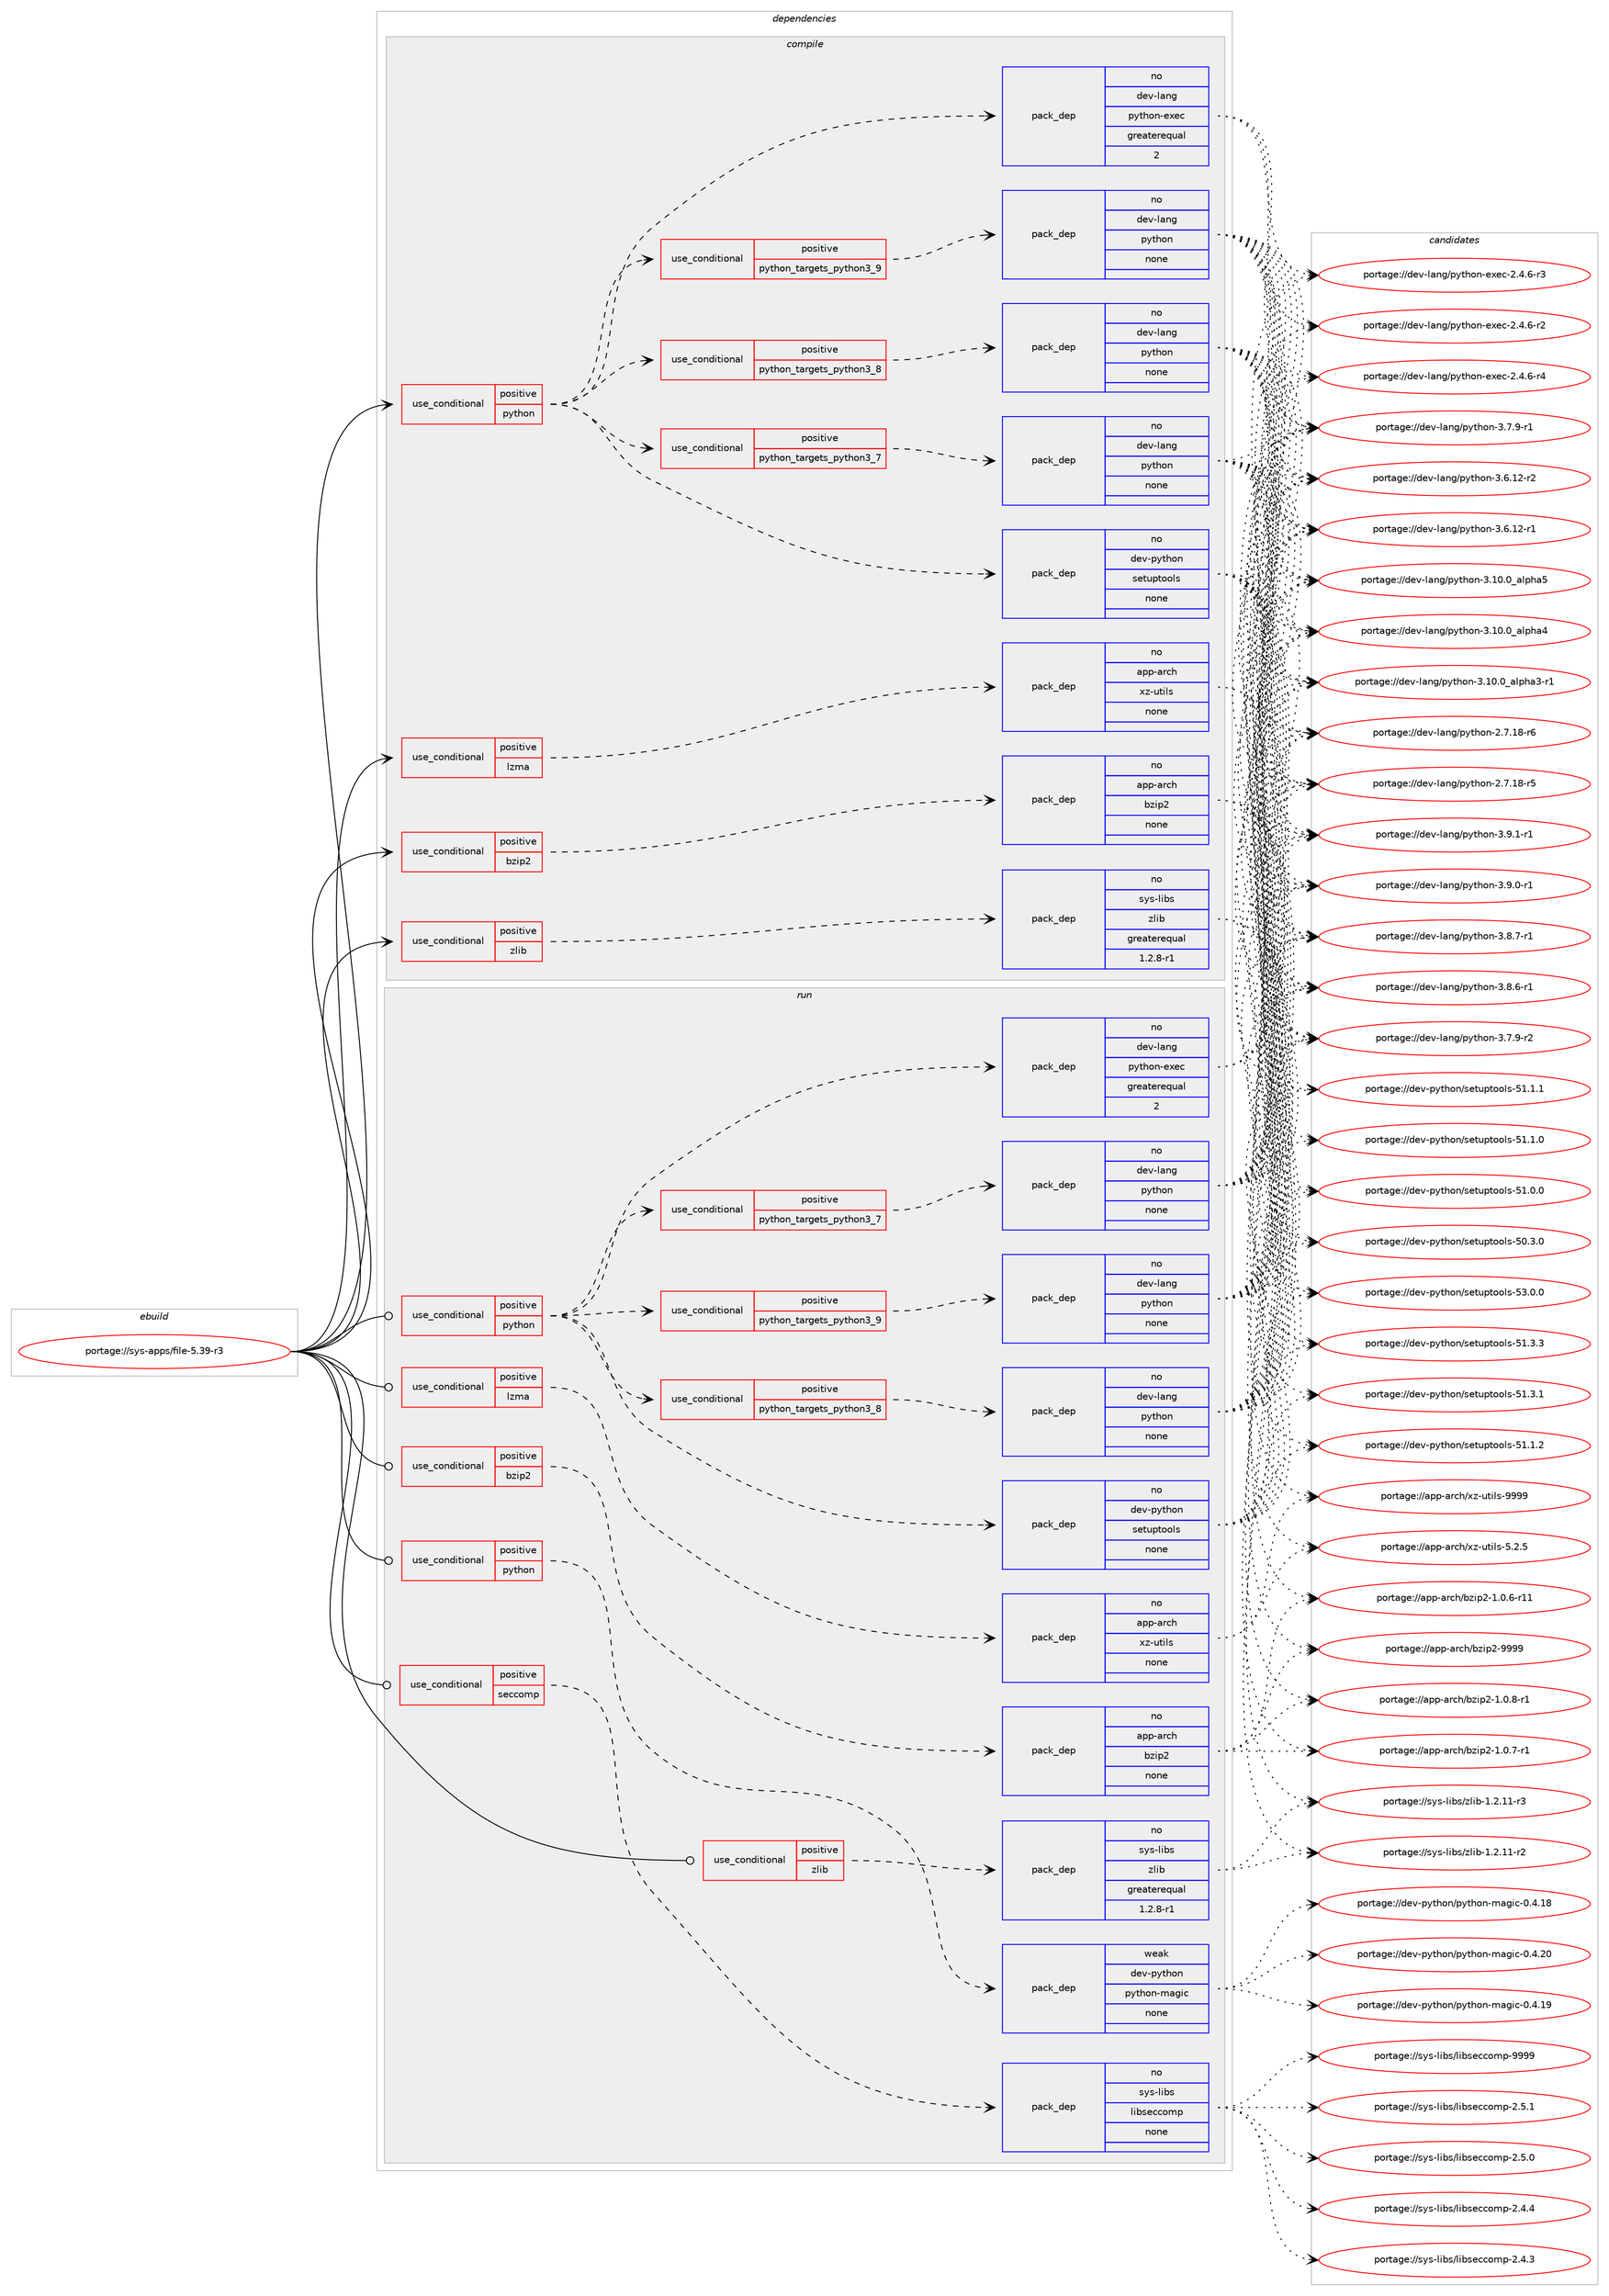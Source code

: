 digraph prolog {

# *************
# Graph options
# *************

newrank=true;
concentrate=true;
compound=true;
graph [rankdir=LR,fontname=Helvetica,fontsize=10,ranksep=1.5];#, ranksep=2.5, nodesep=0.2];
edge  [arrowhead=vee];
node  [fontname=Helvetica,fontsize=10];

# **********
# The ebuild
# **********

subgraph cluster_leftcol {
color=gray;
label=<<i>ebuild</i>>;
id [label="portage://sys-apps/file-5.39-r3", color=red, width=4, href="../sys-apps/file-5.39-r3.svg"];
}

# ****************
# The dependencies
# ****************

subgraph cluster_midcol {
color=gray;
label=<<i>dependencies</i>>;
subgraph cluster_compile {
fillcolor="#eeeeee";
style=filled;
label=<<i>compile</i>>;
subgraph cond4288 {
dependency14138 [label=<<TABLE BORDER="0" CELLBORDER="1" CELLSPACING="0" CELLPADDING="4"><TR><TD ROWSPAN="3" CELLPADDING="10">use_conditional</TD></TR><TR><TD>positive</TD></TR><TR><TD>bzip2</TD></TR></TABLE>>, shape=none, color=red];
subgraph pack9739 {
dependency14139 [label=<<TABLE BORDER="0" CELLBORDER="1" CELLSPACING="0" CELLPADDING="4" WIDTH="220"><TR><TD ROWSPAN="6" CELLPADDING="30">pack_dep</TD></TR><TR><TD WIDTH="110">no</TD></TR><TR><TD>app-arch</TD></TR><TR><TD>bzip2</TD></TR><TR><TD>none</TD></TR><TR><TD></TD></TR></TABLE>>, shape=none, color=blue];
}
dependency14138:e -> dependency14139:w [weight=20,style="dashed",arrowhead="vee"];
}
id:e -> dependency14138:w [weight=20,style="solid",arrowhead="vee"];
subgraph cond4289 {
dependency14140 [label=<<TABLE BORDER="0" CELLBORDER="1" CELLSPACING="0" CELLPADDING="4"><TR><TD ROWSPAN="3" CELLPADDING="10">use_conditional</TD></TR><TR><TD>positive</TD></TR><TR><TD>lzma</TD></TR></TABLE>>, shape=none, color=red];
subgraph pack9740 {
dependency14141 [label=<<TABLE BORDER="0" CELLBORDER="1" CELLSPACING="0" CELLPADDING="4" WIDTH="220"><TR><TD ROWSPAN="6" CELLPADDING="30">pack_dep</TD></TR><TR><TD WIDTH="110">no</TD></TR><TR><TD>app-arch</TD></TR><TR><TD>xz-utils</TD></TR><TR><TD>none</TD></TR><TR><TD></TD></TR></TABLE>>, shape=none, color=blue];
}
dependency14140:e -> dependency14141:w [weight=20,style="dashed",arrowhead="vee"];
}
id:e -> dependency14140:w [weight=20,style="solid",arrowhead="vee"];
subgraph cond4290 {
dependency14142 [label=<<TABLE BORDER="0" CELLBORDER="1" CELLSPACING="0" CELLPADDING="4"><TR><TD ROWSPAN="3" CELLPADDING="10">use_conditional</TD></TR><TR><TD>positive</TD></TR><TR><TD>python</TD></TR></TABLE>>, shape=none, color=red];
subgraph cond4291 {
dependency14143 [label=<<TABLE BORDER="0" CELLBORDER="1" CELLSPACING="0" CELLPADDING="4"><TR><TD ROWSPAN="3" CELLPADDING="10">use_conditional</TD></TR><TR><TD>positive</TD></TR><TR><TD>python_targets_python3_7</TD></TR></TABLE>>, shape=none, color=red];
subgraph pack9741 {
dependency14144 [label=<<TABLE BORDER="0" CELLBORDER="1" CELLSPACING="0" CELLPADDING="4" WIDTH="220"><TR><TD ROWSPAN="6" CELLPADDING="30">pack_dep</TD></TR><TR><TD WIDTH="110">no</TD></TR><TR><TD>dev-lang</TD></TR><TR><TD>python</TD></TR><TR><TD>none</TD></TR><TR><TD></TD></TR></TABLE>>, shape=none, color=blue];
}
dependency14143:e -> dependency14144:w [weight=20,style="dashed",arrowhead="vee"];
}
dependency14142:e -> dependency14143:w [weight=20,style="dashed",arrowhead="vee"];
subgraph cond4292 {
dependency14145 [label=<<TABLE BORDER="0" CELLBORDER="1" CELLSPACING="0" CELLPADDING="4"><TR><TD ROWSPAN="3" CELLPADDING="10">use_conditional</TD></TR><TR><TD>positive</TD></TR><TR><TD>python_targets_python3_8</TD></TR></TABLE>>, shape=none, color=red];
subgraph pack9742 {
dependency14146 [label=<<TABLE BORDER="0" CELLBORDER="1" CELLSPACING="0" CELLPADDING="4" WIDTH="220"><TR><TD ROWSPAN="6" CELLPADDING="30">pack_dep</TD></TR><TR><TD WIDTH="110">no</TD></TR><TR><TD>dev-lang</TD></TR><TR><TD>python</TD></TR><TR><TD>none</TD></TR><TR><TD></TD></TR></TABLE>>, shape=none, color=blue];
}
dependency14145:e -> dependency14146:w [weight=20,style="dashed",arrowhead="vee"];
}
dependency14142:e -> dependency14145:w [weight=20,style="dashed",arrowhead="vee"];
subgraph cond4293 {
dependency14147 [label=<<TABLE BORDER="0" CELLBORDER="1" CELLSPACING="0" CELLPADDING="4"><TR><TD ROWSPAN="3" CELLPADDING="10">use_conditional</TD></TR><TR><TD>positive</TD></TR><TR><TD>python_targets_python3_9</TD></TR></TABLE>>, shape=none, color=red];
subgraph pack9743 {
dependency14148 [label=<<TABLE BORDER="0" CELLBORDER="1" CELLSPACING="0" CELLPADDING="4" WIDTH="220"><TR><TD ROWSPAN="6" CELLPADDING="30">pack_dep</TD></TR><TR><TD WIDTH="110">no</TD></TR><TR><TD>dev-lang</TD></TR><TR><TD>python</TD></TR><TR><TD>none</TD></TR><TR><TD></TD></TR></TABLE>>, shape=none, color=blue];
}
dependency14147:e -> dependency14148:w [weight=20,style="dashed",arrowhead="vee"];
}
dependency14142:e -> dependency14147:w [weight=20,style="dashed",arrowhead="vee"];
subgraph pack9744 {
dependency14149 [label=<<TABLE BORDER="0" CELLBORDER="1" CELLSPACING="0" CELLPADDING="4" WIDTH="220"><TR><TD ROWSPAN="6" CELLPADDING="30">pack_dep</TD></TR><TR><TD WIDTH="110">no</TD></TR><TR><TD>dev-lang</TD></TR><TR><TD>python-exec</TD></TR><TR><TD>greaterequal</TD></TR><TR><TD>2</TD></TR></TABLE>>, shape=none, color=blue];
}
dependency14142:e -> dependency14149:w [weight=20,style="dashed",arrowhead="vee"];
subgraph pack9745 {
dependency14150 [label=<<TABLE BORDER="0" CELLBORDER="1" CELLSPACING="0" CELLPADDING="4" WIDTH="220"><TR><TD ROWSPAN="6" CELLPADDING="30">pack_dep</TD></TR><TR><TD WIDTH="110">no</TD></TR><TR><TD>dev-python</TD></TR><TR><TD>setuptools</TD></TR><TR><TD>none</TD></TR><TR><TD></TD></TR></TABLE>>, shape=none, color=blue];
}
dependency14142:e -> dependency14150:w [weight=20,style="dashed",arrowhead="vee"];
}
id:e -> dependency14142:w [weight=20,style="solid",arrowhead="vee"];
subgraph cond4294 {
dependency14151 [label=<<TABLE BORDER="0" CELLBORDER="1" CELLSPACING="0" CELLPADDING="4"><TR><TD ROWSPAN="3" CELLPADDING="10">use_conditional</TD></TR><TR><TD>positive</TD></TR><TR><TD>zlib</TD></TR></TABLE>>, shape=none, color=red];
subgraph pack9746 {
dependency14152 [label=<<TABLE BORDER="0" CELLBORDER="1" CELLSPACING="0" CELLPADDING="4" WIDTH="220"><TR><TD ROWSPAN="6" CELLPADDING="30">pack_dep</TD></TR><TR><TD WIDTH="110">no</TD></TR><TR><TD>sys-libs</TD></TR><TR><TD>zlib</TD></TR><TR><TD>greaterequal</TD></TR><TR><TD>1.2.8-r1</TD></TR></TABLE>>, shape=none, color=blue];
}
dependency14151:e -> dependency14152:w [weight=20,style="dashed",arrowhead="vee"];
}
id:e -> dependency14151:w [weight=20,style="solid",arrowhead="vee"];
}
subgraph cluster_compileandrun {
fillcolor="#eeeeee";
style=filled;
label=<<i>compile and run</i>>;
}
subgraph cluster_run {
fillcolor="#eeeeee";
style=filled;
label=<<i>run</i>>;
subgraph cond4295 {
dependency14153 [label=<<TABLE BORDER="0" CELLBORDER="1" CELLSPACING="0" CELLPADDING="4"><TR><TD ROWSPAN="3" CELLPADDING="10">use_conditional</TD></TR><TR><TD>positive</TD></TR><TR><TD>bzip2</TD></TR></TABLE>>, shape=none, color=red];
subgraph pack9747 {
dependency14154 [label=<<TABLE BORDER="0" CELLBORDER="1" CELLSPACING="0" CELLPADDING="4" WIDTH="220"><TR><TD ROWSPAN="6" CELLPADDING="30">pack_dep</TD></TR><TR><TD WIDTH="110">no</TD></TR><TR><TD>app-arch</TD></TR><TR><TD>bzip2</TD></TR><TR><TD>none</TD></TR><TR><TD></TD></TR></TABLE>>, shape=none, color=blue];
}
dependency14153:e -> dependency14154:w [weight=20,style="dashed",arrowhead="vee"];
}
id:e -> dependency14153:w [weight=20,style="solid",arrowhead="odot"];
subgraph cond4296 {
dependency14155 [label=<<TABLE BORDER="0" CELLBORDER="1" CELLSPACING="0" CELLPADDING="4"><TR><TD ROWSPAN="3" CELLPADDING="10">use_conditional</TD></TR><TR><TD>positive</TD></TR><TR><TD>lzma</TD></TR></TABLE>>, shape=none, color=red];
subgraph pack9748 {
dependency14156 [label=<<TABLE BORDER="0" CELLBORDER="1" CELLSPACING="0" CELLPADDING="4" WIDTH="220"><TR><TD ROWSPAN="6" CELLPADDING="30">pack_dep</TD></TR><TR><TD WIDTH="110">no</TD></TR><TR><TD>app-arch</TD></TR><TR><TD>xz-utils</TD></TR><TR><TD>none</TD></TR><TR><TD></TD></TR></TABLE>>, shape=none, color=blue];
}
dependency14155:e -> dependency14156:w [weight=20,style="dashed",arrowhead="vee"];
}
id:e -> dependency14155:w [weight=20,style="solid",arrowhead="odot"];
subgraph cond4297 {
dependency14157 [label=<<TABLE BORDER="0" CELLBORDER="1" CELLSPACING="0" CELLPADDING="4"><TR><TD ROWSPAN="3" CELLPADDING="10">use_conditional</TD></TR><TR><TD>positive</TD></TR><TR><TD>python</TD></TR></TABLE>>, shape=none, color=red];
subgraph cond4298 {
dependency14158 [label=<<TABLE BORDER="0" CELLBORDER="1" CELLSPACING="0" CELLPADDING="4"><TR><TD ROWSPAN="3" CELLPADDING="10">use_conditional</TD></TR><TR><TD>positive</TD></TR><TR><TD>python_targets_python3_7</TD></TR></TABLE>>, shape=none, color=red];
subgraph pack9749 {
dependency14159 [label=<<TABLE BORDER="0" CELLBORDER="1" CELLSPACING="0" CELLPADDING="4" WIDTH="220"><TR><TD ROWSPAN="6" CELLPADDING="30">pack_dep</TD></TR><TR><TD WIDTH="110">no</TD></TR><TR><TD>dev-lang</TD></TR><TR><TD>python</TD></TR><TR><TD>none</TD></TR><TR><TD></TD></TR></TABLE>>, shape=none, color=blue];
}
dependency14158:e -> dependency14159:w [weight=20,style="dashed",arrowhead="vee"];
}
dependency14157:e -> dependency14158:w [weight=20,style="dashed",arrowhead="vee"];
subgraph cond4299 {
dependency14160 [label=<<TABLE BORDER="0" CELLBORDER="1" CELLSPACING="0" CELLPADDING="4"><TR><TD ROWSPAN="3" CELLPADDING="10">use_conditional</TD></TR><TR><TD>positive</TD></TR><TR><TD>python_targets_python3_8</TD></TR></TABLE>>, shape=none, color=red];
subgraph pack9750 {
dependency14161 [label=<<TABLE BORDER="0" CELLBORDER="1" CELLSPACING="0" CELLPADDING="4" WIDTH="220"><TR><TD ROWSPAN="6" CELLPADDING="30">pack_dep</TD></TR><TR><TD WIDTH="110">no</TD></TR><TR><TD>dev-lang</TD></TR><TR><TD>python</TD></TR><TR><TD>none</TD></TR><TR><TD></TD></TR></TABLE>>, shape=none, color=blue];
}
dependency14160:e -> dependency14161:w [weight=20,style="dashed",arrowhead="vee"];
}
dependency14157:e -> dependency14160:w [weight=20,style="dashed",arrowhead="vee"];
subgraph cond4300 {
dependency14162 [label=<<TABLE BORDER="0" CELLBORDER="1" CELLSPACING="0" CELLPADDING="4"><TR><TD ROWSPAN="3" CELLPADDING="10">use_conditional</TD></TR><TR><TD>positive</TD></TR><TR><TD>python_targets_python3_9</TD></TR></TABLE>>, shape=none, color=red];
subgraph pack9751 {
dependency14163 [label=<<TABLE BORDER="0" CELLBORDER="1" CELLSPACING="0" CELLPADDING="4" WIDTH="220"><TR><TD ROWSPAN="6" CELLPADDING="30">pack_dep</TD></TR><TR><TD WIDTH="110">no</TD></TR><TR><TD>dev-lang</TD></TR><TR><TD>python</TD></TR><TR><TD>none</TD></TR><TR><TD></TD></TR></TABLE>>, shape=none, color=blue];
}
dependency14162:e -> dependency14163:w [weight=20,style="dashed",arrowhead="vee"];
}
dependency14157:e -> dependency14162:w [weight=20,style="dashed",arrowhead="vee"];
subgraph pack9752 {
dependency14164 [label=<<TABLE BORDER="0" CELLBORDER="1" CELLSPACING="0" CELLPADDING="4" WIDTH="220"><TR><TD ROWSPAN="6" CELLPADDING="30">pack_dep</TD></TR><TR><TD WIDTH="110">no</TD></TR><TR><TD>dev-lang</TD></TR><TR><TD>python-exec</TD></TR><TR><TD>greaterequal</TD></TR><TR><TD>2</TD></TR></TABLE>>, shape=none, color=blue];
}
dependency14157:e -> dependency14164:w [weight=20,style="dashed",arrowhead="vee"];
subgraph pack9753 {
dependency14165 [label=<<TABLE BORDER="0" CELLBORDER="1" CELLSPACING="0" CELLPADDING="4" WIDTH="220"><TR><TD ROWSPAN="6" CELLPADDING="30">pack_dep</TD></TR><TR><TD WIDTH="110">no</TD></TR><TR><TD>dev-python</TD></TR><TR><TD>setuptools</TD></TR><TR><TD>none</TD></TR><TR><TD></TD></TR></TABLE>>, shape=none, color=blue];
}
dependency14157:e -> dependency14165:w [weight=20,style="dashed",arrowhead="vee"];
}
id:e -> dependency14157:w [weight=20,style="solid",arrowhead="odot"];
subgraph cond4301 {
dependency14166 [label=<<TABLE BORDER="0" CELLBORDER="1" CELLSPACING="0" CELLPADDING="4"><TR><TD ROWSPAN="3" CELLPADDING="10">use_conditional</TD></TR><TR><TD>positive</TD></TR><TR><TD>python</TD></TR></TABLE>>, shape=none, color=red];
subgraph pack9754 {
dependency14167 [label=<<TABLE BORDER="0" CELLBORDER="1" CELLSPACING="0" CELLPADDING="4" WIDTH="220"><TR><TD ROWSPAN="6" CELLPADDING="30">pack_dep</TD></TR><TR><TD WIDTH="110">weak</TD></TR><TR><TD>dev-python</TD></TR><TR><TD>python-magic</TD></TR><TR><TD>none</TD></TR><TR><TD></TD></TR></TABLE>>, shape=none, color=blue];
}
dependency14166:e -> dependency14167:w [weight=20,style="dashed",arrowhead="vee"];
}
id:e -> dependency14166:w [weight=20,style="solid",arrowhead="odot"];
subgraph cond4302 {
dependency14168 [label=<<TABLE BORDER="0" CELLBORDER="1" CELLSPACING="0" CELLPADDING="4"><TR><TD ROWSPAN="3" CELLPADDING="10">use_conditional</TD></TR><TR><TD>positive</TD></TR><TR><TD>seccomp</TD></TR></TABLE>>, shape=none, color=red];
subgraph pack9755 {
dependency14169 [label=<<TABLE BORDER="0" CELLBORDER="1" CELLSPACING="0" CELLPADDING="4" WIDTH="220"><TR><TD ROWSPAN="6" CELLPADDING="30">pack_dep</TD></TR><TR><TD WIDTH="110">no</TD></TR><TR><TD>sys-libs</TD></TR><TR><TD>libseccomp</TD></TR><TR><TD>none</TD></TR><TR><TD></TD></TR></TABLE>>, shape=none, color=blue];
}
dependency14168:e -> dependency14169:w [weight=20,style="dashed",arrowhead="vee"];
}
id:e -> dependency14168:w [weight=20,style="solid",arrowhead="odot"];
subgraph cond4303 {
dependency14170 [label=<<TABLE BORDER="0" CELLBORDER="1" CELLSPACING="0" CELLPADDING="4"><TR><TD ROWSPAN="3" CELLPADDING="10">use_conditional</TD></TR><TR><TD>positive</TD></TR><TR><TD>zlib</TD></TR></TABLE>>, shape=none, color=red];
subgraph pack9756 {
dependency14171 [label=<<TABLE BORDER="0" CELLBORDER="1" CELLSPACING="0" CELLPADDING="4" WIDTH="220"><TR><TD ROWSPAN="6" CELLPADDING="30">pack_dep</TD></TR><TR><TD WIDTH="110">no</TD></TR><TR><TD>sys-libs</TD></TR><TR><TD>zlib</TD></TR><TR><TD>greaterequal</TD></TR><TR><TD>1.2.8-r1</TD></TR></TABLE>>, shape=none, color=blue];
}
dependency14170:e -> dependency14171:w [weight=20,style="dashed",arrowhead="vee"];
}
id:e -> dependency14170:w [weight=20,style="solid",arrowhead="odot"];
}
}

# **************
# The candidates
# **************

subgraph cluster_choices {
rank=same;
color=gray;
label=<<i>candidates</i>>;

subgraph choice9739 {
color=black;
nodesep=1;
choice971121124597114991044798122105112504557575757 [label="portage://app-arch/bzip2-9999", color=red, width=4,href="../app-arch/bzip2-9999.svg"];
choice971121124597114991044798122105112504549464846564511449 [label="portage://app-arch/bzip2-1.0.8-r1", color=red, width=4,href="../app-arch/bzip2-1.0.8-r1.svg"];
choice971121124597114991044798122105112504549464846554511449 [label="portage://app-arch/bzip2-1.0.7-r1", color=red, width=4,href="../app-arch/bzip2-1.0.7-r1.svg"];
choice97112112459711499104479812210511250454946484654451144949 [label="portage://app-arch/bzip2-1.0.6-r11", color=red, width=4,href="../app-arch/bzip2-1.0.6-r11.svg"];
dependency14139:e -> choice971121124597114991044798122105112504557575757:w [style=dotted,weight="100"];
dependency14139:e -> choice971121124597114991044798122105112504549464846564511449:w [style=dotted,weight="100"];
dependency14139:e -> choice971121124597114991044798122105112504549464846554511449:w [style=dotted,weight="100"];
dependency14139:e -> choice97112112459711499104479812210511250454946484654451144949:w [style=dotted,weight="100"];
}
subgraph choice9740 {
color=black;
nodesep=1;
choice9711211245971149910447120122451171161051081154557575757 [label="portage://app-arch/xz-utils-9999", color=red, width=4,href="../app-arch/xz-utils-9999.svg"];
choice971121124597114991044712012245117116105108115455346504653 [label="portage://app-arch/xz-utils-5.2.5", color=red, width=4,href="../app-arch/xz-utils-5.2.5.svg"];
dependency14141:e -> choice9711211245971149910447120122451171161051081154557575757:w [style=dotted,weight="100"];
dependency14141:e -> choice971121124597114991044712012245117116105108115455346504653:w [style=dotted,weight="100"];
}
subgraph choice9741 {
color=black;
nodesep=1;
choice1001011184510897110103471121211161041111104551465746494511449 [label="portage://dev-lang/python-3.9.1-r1", color=red, width=4,href="../dev-lang/python-3.9.1-r1.svg"];
choice1001011184510897110103471121211161041111104551465746484511449 [label="portage://dev-lang/python-3.9.0-r1", color=red, width=4,href="../dev-lang/python-3.9.0-r1.svg"];
choice1001011184510897110103471121211161041111104551465646554511449 [label="portage://dev-lang/python-3.8.7-r1", color=red, width=4,href="../dev-lang/python-3.8.7-r1.svg"];
choice1001011184510897110103471121211161041111104551465646544511449 [label="portage://dev-lang/python-3.8.6-r1", color=red, width=4,href="../dev-lang/python-3.8.6-r1.svg"];
choice1001011184510897110103471121211161041111104551465546574511450 [label="portage://dev-lang/python-3.7.9-r2", color=red, width=4,href="../dev-lang/python-3.7.9-r2.svg"];
choice1001011184510897110103471121211161041111104551465546574511449 [label="portage://dev-lang/python-3.7.9-r1", color=red, width=4,href="../dev-lang/python-3.7.9-r1.svg"];
choice100101118451089711010347112121116104111110455146544649504511450 [label="portage://dev-lang/python-3.6.12-r2", color=red, width=4,href="../dev-lang/python-3.6.12-r2.svg"];
choice100101118451089711010347112121116104111110455146544649504511449 [label="portage://dev-lang/python-3.6.12-r1", color=red, width=4,href="../dev-lang/python-3.6.12-r1.svg"];
choice1001011184510897110103471121211161041111104551464948464895971081121049753 [label="portage://dev-lang/python-3.10.0_alpha5", color=red, width=4,href="../dev-lang/python-3.10.0_alpha5.svg"];
choice1001011184510897110103471121211161041111104551464948464895971081121049752 [label="portage://dev-lang/python-3.10.0_alpha4", color=red, width=4,href="../dev-lang/python-3.10.0_alpha4.svg"];
choice10010111845108971101034711212111610411111045514649484648959710811210497514511449 [label="portage://dev-lang/python-3.10.0_alpha3-r1", color=red, width=4,href="../dev-lang/python-3.10.0_alpha3-r1.svg"];
choice100101118451089711010347112121116104111110455046554649564511454 [label="portage://dev-lang/python-2.7.18-r6", color=red, width=4,href="../dev-lang/python-2.7.18-r6.svg"];
choice100101118451089711010347112121116104111110455046554649564511453 [label="portage://dev-lang/python-2.7.18-r5", color=red, width=4,href="../dev-lang/python-2.7.18-r5.svg"];
dependency14144:e -> choice1001011184510897110103471121211161041111104551465746494511449:w [style=dotted,weight="100"];
dependency14144:e -> choice1001011184510897110103471121211161041111104551465746484511449:w [style=dotted,weight="100"];
dependency14144:e -> choice1001011184510897110103471121211161041111104551465646554511449:w [style=dotted,weight="100"];
dependency14144:e -> choice1001011184510897110103471121211161041111104551465646544511449:w [style=dotted,weight="100"];
dependency14144:e -> choice1001011184510897110103471121211161041111104551465546574511450:w [style=dotted,weight="100"];
dependency14144:e -> choice1001011184510897110103471121211161041111104551465546574511449:w [style=dotted,weight="100"];
dependency14144:e -> choice100101118451089711010347112121116104111110455146544649504511450:w [style=dotted,weight="100"];
dependency14144:e -> choice100101118451089711010347112121116104111110455146544649504511449:w [style=dotted,weight="100"];
dependency14144:e -> choice1001011184510897110103471121211161041111104551464948464895971081121049753:w [style=dotted,weight="100"];
dependency14144:e -> choice1001011184510897110103471121211161041111104551464948464895971081121049752:w [style=dotted,weight="100"];
dependency14144:e -> choice10010111845108971101034711212111610411111045514649484648959710811210497514511449:w [style=dotted,weight="100"];
dependency14144:e -> choice100101118451089711010347112121116104111110455046554649564511454:w [style=dotted,weight="100"];
dependency14144:e -> choice100101118451089711010347112121116104111110455046554649564511453:w [style=dotted,weight="100"];
}
subgraph choice9742 {
color=black;
nodesep=1;
choice1001011184510897110103471121211161041111104551465746494511449 [label="portage://dev-lang/python-3.9.1-r1", color=red, width=4,href="../dev-lang/python-3.9.1-r1.svg"];
choice1001011184510897110103471121211161041111104551465746484511449 [label="portage://dev-lang/python-3.9.0-r1", color=red, width=4,href="../dev-lang/python-3.9.0-r1.svg"];
choice1001011184510897110103471121211161041111104551465646554511449 [label="portage://dev-lang/python-3.8.7-r1", color=red, width=4,href="../dev-lang/python-3.8.7-r1.svg"];
choice1001011184510897110103471121211161041111104551465646544511449 [label="portage://dev-lang/python-3.8.6-r1", color=red, width=4,href="../dev-lang/python-3.8.6-r1.svg"];
choice1001011184510897110103471121211161041111104551465546574511450 [label="portage://dev-lang/python-3.7.9-r2", color=red, width=4,href="../dev-lang/python-3.7.9-r2.svg"];
choice1001011184510897110103471121211161041111104551465546574511449 [label="portage://dev-lang/python-3.7.9-r1", color=red, width=4,href="../dev-lang/python-3.7.9-r1.svg"];
choice100101118451089711010347112121116104111110455146544649504511450 [label="portage://dev-lang/python-3.6.12-r2", color=red, width=4,href="../dev-lang/python-3.6.12-r2.svg"];
choice100101118451089711010347112121116104111110455146544649504511449 [label="portage://dev-lang/python-3.6.12-r1", color=red, width=4,href="../dev-lang/python-3.6.12-r1.svg"];
choice1001011184510897110103471121211161041111104551464948464895971081121049753 [label="portage://dev-lang/python-3.10.0_alpha5", color=red, width=4,href="../dev-lang/python-3.10.0_alpha5.svg"];
choice1001011184510897110103471121211161041111104551464948464895971081121049752 [label="portage://dev-lang/python-3.10.0_alpha4", color=red, width=4,href="../dev-lang/python-3.10.0_alpha4.svg"];
choice10010111845108971101034711212111610411111045514649484648959710811210497514511449 [label="portage://dev-lang/python-3.10.0_alpha3-r1", color=red, width=4,href="../dev-lang/python-3.10.0_alpha3-r1.svg"];
choice100101118451089711010347112121116104111110455046554649564511454 [label="portage://dev-lang/python-2.7.18-r6", color=red, width=4,href="../dev-lang/python-2.7.18-r6.svg"];
choice100101118451089711010347112121116104111110455046554649564511453 [label="portage://dev-lang/python-2.7.18-r5", color=red, width=4,href="../dev-lang/python-2.7.18-r5.svg"];
dependency14146:e -> choice1001011184510897110103471121211161041111104551465746494511449:w [style=dotted,weight="100"];
dependency14146:e -> choice1001011184510897110103471121211161041111104551465746484511449:w [style=dotted,weight="100"];
dependency14146:e -> choice1001011184510897110103471121211161041111104551465646554511449:w [style=dotted,weight="100"];
dependency14146:e -> choice1001011184510897110103471121211161041111104551465646544511449:w [style=dotted,weight="100"];
dependency14146:e -> choice1001011184510897110103471121211161041111104551465546574511450:w [style=dotted,weight="100"];
dependency14146:e -> choice1001011184510897110103471121211161041111104551465546574511449:w [style=dotted,weight="100"];
dependency14146:e -> choice100101118451089711010347112121116104111110455146544649504511450:w [style=dotted,weight="100"];
dependency14146:e -> choice100101118451089711010347112121116104111110455146544649504511449:w [style=dotted,weight="100"];
dependency14146:e -> choice1001011184510897110103471121211161041111104551464948464895971081121049753:w [style=dotted,weight="100"];
dependency14146:e -> choice1001011184510897110103471121211161041111104551464948464895971081121049752:w [style=dotted,weight="100"];
dependency14146:e -> choice10010111845108971101034711212111610411111045514649484648959710811210497514511449:w [style=dotted,weight="100"];
dependency14146:e -> choice100101118451089711010347112121116104111110455046554649564511454:w [style=dotted,weight="100"];
dependency14146:e -> choice100101118451089711010347112121116104111110455046554649564511453:w [style=dotted,weight="100"];
}
subgraph choice9743 {
color=black;
nodesep=1;
choice1001011184510897110103471121211161041111104551465746494511449 [label="portage://dev-lang/python-3.9.1-r1", color=red, width=4,href="../dev-lang/python-3.9.1-r1.svg"];
choice1001011184510897110103471121211161041111104551465746484511449 [label="portage://dev-lang/python-3.9.0-r1", color=red, width=4,href="../dev-lang/python-3.9.0-r1.svg"];
choice1001011184510897110103471121211161041111104551465646554511449 [label="portage://dev-lang/python-3.8.7-r1", color=red, width=4,href="../dev-lang/python-3.8.7-r1.svg"];
choice1001011184510897110103471121211161041111104551465646544511449 [label="portage://dev-lang/python-3.8.6-r1", color=red, width=4,href="../dev-lang/python-3.8.6-r1.svg"];
choice1001011184510897110103471121211161041111104551465546574511450 [label="portage://dev-lang/python-3.7.9-r2", color=red, width=4,href="../dev-lang/python-3.7.9-r2.svg"];
choice1001011184510897110103471121211161041111104551465546574511449 [label="portage://dev-lang/python-3.7.9-r1", color=red, width=4,href="../dev-lang/python-3.7.9-r1.svg"];
choice100101118451089711010347112121116104111110455146544649504511450 [label="portage://dev-lang/python-3.6.12-r2", color=red, width=4,href="../dev-lang/python-3.6.12-r2.svg"];
choice100101118451089711010347112121116104111110455146544649504511449 [label="portage://dev-lang/python-3.6.12-r1", color=red, width=4,href="../dev-lang/python-3.6.12-r1.svg"];
choice1001011184510897110103471121211161041111104551464948464895971081121049753 [label="portage://dev-lang/python-3.10.0_alpha5", color=red, width=4,href="../dev-lang/python-3.10.0_alpha5.svg"];
choice1001011184510897110103471121211161041111104551464948464895971081121049752 [label="portage://dev-lang/python-3.10.0_alpha4", color=red, width=4,href="../dev-lang/python-3.10.0_alpha4.svg"];
choice10010111845108971101034711212111610411111045514649484648959710811210497514511449 [label="portage://dev-lang/python-3.10.0_alpha3-r1", color=red, width=4,href="../dev-lang/python-3.10.0_alpha3-r1.svg"];
choice100101118451089711010347112121116104111110455046554649564511454 [label="portage://dev-lang/python-2.7.18-r6", color=red, width=4,href="../dev-lang/python-2.7.18-r6.svg"];
choice100101118451089711010347112121116104111110455046554649564511453 [label="portage://dev-lang/python-2.7.18-r5", color=red, width=4,href="../dev-lang/python-2.7.18-r5.svg"];
dependency14148:e -> choice1001011184510897110103471121211161041111104551465746494511449:w [style=dotted,weight="100"];
dependency14148:e -> choice1001011184510897110103471121211161041111104551465746484511449:w [style=dotted,weight="100"];
dependency14148:e -> choice1001011184510897110103471121211161041111104551465646554511449:w [style=dotted,weight="100"];
dependency14148:e -> choice1001011184510897110103471121211161041111104551465646544511449:w [style=dotted,weight="100"];
dependency14148:e -> choice1001011184510897110103471121211161041111104551465546574511450:w [style=dotted,weight="100"];
dependency14148:e -> choice1001011184510897110103471121211161041111104551465546574511449:w [style=dotted,weight="100"];
dependency14148:e -> choice100101118451089711010347112121116104111110455146544649504511450:w [style=dotted,weight="100"];
dependency14148:e -> choice100101118451089711010347112121116104111110455146544649504511449:w [style=dotted,weight="100"];
dependency14148:e -> choice1001011184510897110103471121211161041111104551464948464895971081121049753:w [style=dotted,weight="100"];
dependency14148:e -> choice1001011184510897110103471121211161041111104551464948464895971081121049752:w [style=dotted,weight="100"];
dependency14148:e -> choice10010111845108971101034711212111610411111045514649484648959710811210497514511449:w [style=dotted,weight="100"];
dependency14148:e -> choice100101118451089711010347112121116104111110455046554649564511454:w [style=dotted,weight="100"];
dependency14148:e -> choice100101118451089711010347112121116104111110455046554649564511453:w [style=dotted,weight="100"];
}
subgraph choice9744 {
color=black;
nodesep=1;
choice10010111845108971101034711212111610411111045101120101994550465246544511452 [label="portage://dev-lang/python-exec-2.4.6-r4", color=red, width=4,href="../dev-lang/python-exec-2.4.6-r4.svg"];
choice10010111845108971101034711212111610411111045101120101994550465246544511451 [label="portage://dev-lang/python-exec-2.4.6-r3", color=red, width=4,href="../dev-lang/python-exec-2.4.6-r3.svg"];
choice10010111845108971101034711212111610411111045101120101994550465246544511450 [label="portage://dev-lang/python-exec-2.4.6-r2", color=red, width=4,href="../dev-lang/python-exec-2.4.6-r2.svg"];
dependency14149:e -> choice10010111845108971101034711212111610411111045101120101994550465246544511452:w [style=dotted,weight="100"];
dependency14149:e -> choice10010111845108971101034711212111610411111045101120101994550465246544511451:w [style=dotted,weight="100"];
dependency14149:e -> choice10010111845108971101034711212111610411111045101120101994550465246544511450:w [style=dotted,weight="100"];
}
subgraph choice9745 {
color=black;
nodesep=1;
choice100101118451121211161041111104711510111611711211611111110811545535146484648 [label="portage://dev-python/setuptools-53.0.0", color=red, width=4,href="../dev-python/setuptools-53.0.0.svg"];
choice100101118451121211161041111104711510111611711211611111110811545534946514651 [label="portage://dev-python/setuptools-51.3.3", color=red, width=4,href="../dev-python/setuptools-51.3.3.svg"];
choice100101118451121211161041111104711510111611711211611111110811545534946514649 [label="portage://dev-python/setuptools-51.3.1", color=red, width=4,href="../dev-python/setuptools-51.3.1.svg"];
choice100101118451121211161041111104711510111611711211611111110811545534946494650 [label="portage://dev-python/setuptools-51.1.2", color=red, width=4,href="../dev-python/setuptools-51.1.2.svg"];
choice100101118451121211161041111104711510111611711211611111110811545534946494649 [label="portage://dev-python/setuptools-51.1.1", color=red, width=4,href="../dev-python/setuptools-51.1.1.svg"];
choice100101118451121211161041111104711510111611711211611111110811545534946494648 [label="portage://dev-python/setuptools-51.1.0", color=red, width=4,href="../dev-python/setuptools-51.1.0.svg"];
choice100101118451121211161041111104711510111611711211611111110811545534946484648 [label="portage://dev-python/setuptools-51.0.0", color=red, width=4,href="../dev-python/setuptools-51.0.0.svg"];
choice100101118451121211161041111104711510111611711211611111110811545534846514648 [label="portage://dev-python/setuptools-50.3.0", color=red, width=4,href="../dev-python/setuptools-50.3.0.svg"];
dependency14150:e -> choice100101118451121211161041111104711510111611711211611111110811545535146484648:w [style=dotted,weight="100"];
dependency14150:e -> choice100101118451121211161041111104711510111611711211611111110811545534946514651:w [style=dotted,weight="100"];
dependency14150:e -> choice100101118451121211161041111104711510111611711211611111110811545534946514649:w [style=dotted,weight="100"];
dependency14150:e -> choice100101118451121211161041111104711510111611711211611111110811545534946494650:w [style=dotted,weight="100"];
dependency14150:e -> choice100101118451121211161041111104711510111611711211611111110811545534946494649:w [style=dotted,weight="100"];
dependency14150:e -> choice100101118451121211161041111104711510111611711211611111110811545534946494648:w [style=dotted,weight="100"];
dependency14150:e -> choice100101118451121211161041111104711510111611711211611111110811545534946484648:w [style=dotted,weight="100"];
dependency14150:e -> choice100101118451121211161041111104711510111611711211611111110811545534846514648:w [style=dotted,weight="100"];
}
subgraph choice9746 {
color=black;
nodesep=1;
choice11512111545108105981154712210810598454946504649494511451 [label="portage://sys-libs/zlib-1.2.11-r3", color=red, width=4,href="../sys-libs/zlib-1.2.11-r3.svg"];
choice11512111545108105981154712210810598454946504649494511450 [label="portage://sys-libs/zlib-1.2.11-r2", color=red, width=4,href="../sys-libs/zlib-1.2.11-r2.svg"];
dependency14152:e -> choice11512111545108105981154712210810598454946504649494511451:w [style=dotted,weight="100"];
dependency14152:e -> choice11512111545108105981154712210810598454946504649494511450:w [style=dotted,weight="100"];
}
subgraph choice9747 {
color=black;
nodesep=1;
choice971121124597114991044798122105112504557575757 [label="portage://app-arch/bzip2-9999", color=red, width=4,href="../app-arch/bzip2-9999.svg"];
choice971121124597114991044798122105112504549464846564511449 [label="portage://app-arch/bzip2-1.0.8-r1", color=red, width=4,href="../app-arch/bzip2-1.0.8-r1.svg"];
choice971121124597114991044798122105112504549464846554511449 [label="portage://app-arch/bzip2-1.0.7-r1", color=red, width=4,href="../app-arch/bzip2-1.0.7-r1.svg"];
choice97112112459711499104479812210511250454946484654451144949 [label="portage://app-arch/bzip2-1.0.6-r11", color=red, width=4,href="../app-arch/bzip2-1.0.6-r11.svg"];
dependency14154:e -> choice971121124597114991044798122105112504557575757:w [style=dotted,weight="100"];
dependency14154:e -> choice971121124597114991044798122105112504549464846564511449:w [style=dotted,weight="100"];
dependency14154:e -> choice971121124597114991044798122105112504549464846554511449:w [style=dotted,weight="100"];
dependency14154:e -> choice97112112459711499104479812210511250454946484654451144949:w [style=dotted,weight="100"];
}
subgraph choice9748 {
color=black;
nodesep=1;
choice9711211245971149910447120122451171161051081154557575757 [label="portage://app-arch/xz-utils-9999", color=red, width=4,href="../app-arch/xz-utils-9999.svg"];
choice971121124597114991044712012245117116105108115455346504653 [label="portage://app-arch/xz-utils-5.2.5", color=red, width=4,href="../app-arch/xz-utils-5.2.5.svg"];
dependency14156:e -> choice9711211245971149910447120122451171161051081154557575757:w [style=dotted,weight="100"];
dependency14156:e -> choice971121124597114991044712012245117116105108115455346504653:w [style=dotted,weight="100"];
}
subgraph choice9749 {
color=black;
nodesep=1;
choice1001011184510897110103471121211161041111104551465746494511449 [label="portage://dev-lang/python-3.9.1-r1", color=red, width=4,href="../dev-lang/python-3.9.1-r1.svg"];
choice1001011184510897110103471121211161041111104551465746484511449 [label="portage://dev-lang/python-3.9.0-r1", color=red, width=4,href="../dev-lang/python-3.9.0-r1.svg"];
choice1001011184510897110103471121211161041111104551465646554511449 [label="portage://dev-lang/python-3.8.7-r1", color=red, width=4,href="../dev-lang/python-3.8.7-r1.svg"];
choice1001011184510897110103471121211161041111104551465646544511449 [label="portage://dev-lang/python-3.8.6-r1", color=red, width=4,href="../dev-lang/python-3.8.6-r1.svg"];
choice1001011184510897110103471121211161041111104551465546574511450 [label="portage://dev-lang/python-3.7.9-r2", color=red, width=4,href="../dev-lang/python-3.7.9-r2.svg"];
choice1001011184510897110103471121211161041111104551465546574511449 [label="portage://dev-lang/python-3.7.9-r1", color=red, width=4,href="../dev-lang/python-3.7.9-r1.svg"];
choice100101118451089711010347112121116104111110455146544649504511450 [label="portage://dev-lang/python-3.6.12-r2", color=red, width=4,href="../dev-lang/python-3.6.12-r2.svg"];
choice100101118451089711010347112121116104111110455146544649504511449 [label="portage://dev-lang/python-3.6.12-r1", color=red, width=4,href="../dev-lang/python-3.6.12-r1.svg"];
choice1001011184510897110103471121211161041111104551464948464895971081121049753 [label="portage://dev-lang/python-3.10.0_alpha5", color=red, width=4,href="../dev-lang/python-3.10.0_alpha5.svg"];
choice1001011184510897110103471121211161041111104551464948464895971081121049752 [label="portage://dev-lang/python-3.10.0_alpha4", color=red, width=4,href="../dev-lang/python-3.10.0_alpha4.svg"];
choice10010111845108971101034711212111610411111045514649484648959710811210497514511449 [label="portage://dev-lang/python-3.10.0_alpha3-r1", color=red, width=4,href="../dev-lang/python-3.10.0_alpha3-r1.svg"];
choice100101118451089711010347112121116104111110455046554649564511454 [label="portage://dev-lang/python-2.7.18-r6", color=red, width=4,href="../dev-lang/python-2.7.18-r6.svg"];
choice100101118451089711010347112121116104111110455046554649564511453 [label="portage://dev-lang/python-2.7.18-r5", color=red, width=4,href="../dev-lang/python-2.7.18-r5.svg"];
dependency14159:e -> choice1001011184510897110103471121211161041111104551465746494511449:w [style=dotted,weight="100"];
dependency14159:e -> choice1001011184510897110103471121211161041111104551465746484511449:w [style=dotted,weight="100"];
dependency14159:e -> choice1001011184510897110103471121211161041111104551465646554511449:w [style=dotted,weight="100"];
dependency14159:e -> choice1001011184510897110103471121211161041111104551465646544511449:w [style=dotted,weight="100"];
dependency14159:e -> choice1001011184510897110103471121211161041111104551465546574511450:w [style=dotted,weight="100"];
dependency14159:e -> choice1001011184510897110103471121211161041111104551465546574511449:w [style=dotted,weight="100"];
dependency14159:e -> choice100101118451089711010347112121116104111110455146544649504511450:w [style=dotted,weight="100"];
dependency14159:e -> choice100101118451089711010347112121116104111110455146544649504511449:w [style=dotted,weight="100"];
dependency14159:e -> choice1001011184510897110103471121211161041111104551464948464895971081121049753:w [style=dotted,weight="100"];
dependency14159:e -> choice1001011184510897110103471121211161041111104551464948464895971081121049752:w [style=dotted,weight="100"];
dependency14159:e -> choice10010111845108971101034711212111610411111045514649484648959710811210497514511449:w [style=dotted,weight="100"];
dependency14159:e -> choice100101118451089711010347112121116104111110455046554649564511454:w [style=dotted,weight="100"];
dependency14159:e -> choice100101118451089711010347112121116104111110455046554649564511453:w [style=dotted,weight="100"];
}
subgraph choice9750 {
color=black;
nodesep=1;
choice1001011184510897110103471121211161041111104551465746494511449 [label="portage://dev-lang/python-3.9.1-r1", color=red, width=4,href="../dev-lang/python-3.9.1-r1.svg"];
choice1001011184510897110103471121211161041111104551465746484511449 [label="portage://dev-lang/python-3.9.0-r1", color=red, width=4,href="../dev-lang/python-3.9.0-r1.svg"];
choice1001011184510897110103471121211161041111104551465646554511449 [label="portage://dev-lang/python-3.8.7-r1", color=red, width=4,href="../dev-lang/python-3.8.7-r1.svg"];
choice1001011184510897110103471121211161041111104551465646544511449 [label="portage://dev-lang/python-3.8.6-r1", color=red, width=4,href="../dev-lang/python-3.8.6-r1.svg"];
choice1001011184510897110103471121211161041111104551465546574511450 [label="portage://dev-lang/python-3.7.9-r2", color=red, width=4,href="../dev-lang/python-3.7.9-r2.svg"];
choice1001011184510897110103471121211161041111104551465546574511449 [label="portage://dev-lang/python-3.7.9-r1", color=red, width=4,href="../dev-lang/python-3.7.9-r1.svg"];
choice100101118451089711010347112121116104111110455146544649504511450 [label="portage://dev-lang/python-3.6.12-r2", color=red, width=4,href="../dev-lang/python-3.6.12-r2.svg"];
choice100101118451089711010347112121116104111110455146544649504511449 [label="portage://dev-lang/python-3.6.12-r1", color=red, width=4,href="../dev-lang/python-3.6.12-r1.svg"];
choice1001011184510897110103471121211161041111104551464948464895971081121049753 [label="portage://dev-lang/python-3.10.0_alpha5", color=red, width=4,href="../dev-lang/python-3.10.0_alpha5.svg"];
choice1001011184510897110103471121211161041111104551464948464895971081121049752 [label="portage://dev-lang/python-3.10.0_alpha4", color=red, width=4,href="../dev-lang/python-3.10.0_alpha4.svg"];
choice10010111845108971101034711212111610411111045514649484648959710811210497514511449 [label="portage://dev-lang/python-3.10.0_alpha3-r1", color=red, width=4,href="../dev-lang/python-3.10.0_alpha3-r1.svg"];
choice100101118451089711010347112121116104111110455046554649564511454 [label="portage://dev-lang/python-2.7.18-r6", color=red, width=4,href="../dev-lang/python-2.7.18-r6.svg"];
choice100101118451089711010347112121116104111110455046554649564511453 [label="portage://dev-lang/python-2.7.18-r5", color=red, width=4,href="../dev-lang/python-2.7.18-r5.svg"];
dependency14161:e -> choice1001011184510897110103471121211161041111104551465746494511449:w [style=dotted,weight="100"];
dependency14161:e -> choice1001011184510897110103471121211161041111104551465746484511449:w [style=dotted,weight="100"];
dependency14161:e -> choice1001011184510897110103471121211161041111104551465646554511449:w [style=dotted,weight="100"];
dependency14161:e -> choice1001011184510897110103471121211161041111104551465646544511449:w [style=dotted,weight="100"];
dependency14161:e -> choice1001011184510897110103471121211161041111104551465546574511450:w [style=dotted,weight="100"];
dependency14161:e -> choice1001011184510897110103471121211161041111104551465546574511449:w [style=dotted,weight="100"];
dependency14161:e -> choice100101118451089711010347112121116104111110455146544649504511450:w [style=dotted,weight="100"];
dependency14161:e -> choice100101118451089711010347112121116104111110455146544649504511449:w [style=dotted,weight="100"];
dependency14161:e -> choice1001011184510897110103471121211161041111104551464948464895971081121049753:w [style=dotted,weight="100"];
dependency14161:e -> choice1001011184510897110103471121211161041111104551464948464895971081121049752:w [style=dotted,weight="100"];
dependency14161:e -> choice10010111845108971101034711212111610411111045514649484648959710811210497514511449:w [style=dotted,weight="100"];
dependency14161:e -> choice100101118451089711010347112121116104111110455046554649564511454:w [style=dotted,weight="100"];
dependency14161:e -> choice100101118451089711010347112121116104111110455046554649564511453:w [style=dotted,weight="100"];
}
subgraph choice9751 {
color=black;
nodesep=1;
choice1001011184510897110103471121211161041111104551465746494511449 [label="portage://dev-lang/python-3.9.1-r1", color=red, width=4,href="../dev-lang/python-3.9.1-r1.svg"];
choice1001011184510897110103471121211161041111104551465746484511449 [label="portage://dev-lang/python-3.9.0-r1", color=red, width=4,href="../dev-lang/python-3.9.0-r1.svg"];
choice1001011184510897110103471121211161041111104551465646554511449 [label="portage://dev-lang/python-3.8.7-r1", color=red, width=4,href="../dev-lang/python-3.8.7-r1.svg"];
choice1001011184510897110103471121211161041111104551465646544511449 [label="portage://dev-lang/python-3.8.6-r1", color=red, width=4,href="../dev-lang/python-3.8.6-r1.svg"];
choice1001011184510897110103471121211161041111104551465546574511450 [label="portage://dev-lang/python-3.7.9-r2", color=red, width=4,href="../dev-lang/python-3.7.9-r2.svg"];
choice1001011184510897110103471121211161041111104551465546574511449 [label="portage://dev-lang/python-3.7.9-r1", color=red, width=4,href="../dev-lang/python-3.7.9-r1.svg"];
choice100101118451089711010347112121116104111110455146544649504511450 [label="portage://dev-lang/python-3.6.12-r2", color=red, width=4,href="../dev-lang/python-3.6.12-r2.svg"];
choice100101118451089711010347112121116104111110455146544649504511449 [label="portage://dev-lang/python-3.6.12-r1", color=red, width=4,href="../dev-lang/python-3.6.12-r1.svg"];
choice1001011184510897110103471121211161041111104551464948464895971081121049753 [label="portage://dev-lang/python-3.10.0_alpha5", color=red, width=4,href="../dev-lang/python-3.10.0_alpha5.svg"];
choice1001011184510897110103471121211161041111104551464948464895971081121049752 [label="portage://dev-lang/python-3.10.0_alpha4", color=red, width=4,href="../dev-lang/python-3.10.0_alpha4.svg"];
choice10010111845108971101034711212111610411111045514649484648959710811210497514511449 [label="portage://dev-lang/python-3.10.0_alpha3-r1", color=red, width=4,href="../dev-lang/python-3.10.0_alpha3-r1.svg"];
choice100101118451089711010347112121116104111110455046554649564511454 [label="portage://dev-lang/python-2.7.18-r6", color=red, width=4,href="../dev-lang/python-2.7.18-r6.svg"];
choice100101118451089711010347112121116104111110455046554649564511453 [label="portage://dev-lang/python-2.7.18-r5", color=red, width=4,href="../dev-lang/python-2.7.18-r5.svg"];
dependency14163:e -> choice1001011184510897110103471121211161041111104551465746494511449:w [style=dotted,weight="100"];
dependency14163:e -> choice1001011184510897110103471121211161041111104551465746484511449:w [style=dotted,weight="100"];
dependency14163:e -> choice1001011184510897110103471121211161041111104551465646554511449:w [style=dotted,weight="100"];
dependency14163:e -> choice1001011184510897110103471121211161041111104551465646544511449:w [style=dotted,weight="100"];
dependency14163:e -> choice1001011184510897110103471121211161041111104551465546574511450:w [style=dotted,weight="100"];
dependency14163:e -> choice1001011184510897110103471121211161041111104551465546574511449:w [style=dotted,weight="100"];
dependency14163:e -> choice100101118451089711010347112121116104111110455146544649504511450:w [style=dotted,weight="100"];
dependency14163:e -> choice100101118451089711010347112121116104111110455146544649504511449:w [style=dotted,weight="100"];
dependency14163:e -> choice1001011184510897110103471121211161041111104551464948464895971081121049753:w [style=dotted,weight="100"];
dependency14163:e -> choice1001011184510897110103471121211161041111104551464948464895971081121049752:w [style=dotted,weight="100"];
dependency14163:e -> choice10010111845108971101034711212111610411111045514649484648959710811210497514511449:w [style=dotted,weight="100"];
dependency14163:e -> choice100101118451089711010347112121116104111110455046554649564511454:w [style=dotted,weight="100"];
dependency14163:e -> choice100101118451089711010347112121116104111110455046554649564511453:w [style=dotted,weight="100"];
}
subgraph choice9752 {
color=black;
nodesep=1;
choice10010111845108971101034711212111610411111045101120101994550465246544511452 [label="portage://dev-lang/python-exec-2.4.6-r4", color=red, width=4,href="../dev-lang/python-exec-2.4.6-r4.svg"];
choice10010111845108971101034711212111610411111045101120101994550465246544511451 [label="portage://dev-lang/python-exec-2.4.6-r3", color=red, width=4,href="../dev-lang/python-exec-2.4.6-r3.svg"];
choice10010111845108971101034711212111610411111045101120101994550465246544511450 [label="portage://dev-lang/python-exec-2.4.6-r2", color=red, width=4,href="../dev-lang/python-exec-2.4.6-r2.svg"];
dependency14164:e -> choice10010111845108971101034711212111610411111045101120101994550465246544511452:w [style=dotted,weight="100"];
dependency14164:e -> choice10010111845108971101034711212111610411111045101120101994550465246544511451:w [style=dotted,weight="100"];
dependency14164:e -> choice10010111845108971101034711212111610411111045101120101994550465246544511450:w [style=dotted,weight="100"];
}
subgraph choice9753 {
color=black;
nodesep=1;
choice100101118451121211161041111104711510111611711211611111110811545535146484648 [label="portage://dev-python/setuptools-53.0.0", color=red, width=4,href="../dev-python/setuptools-53.0.0.svg"];
choice100101118451121211161041111104711510111611711211611111110811545534946514651 [label="portage://dev-python/setuptools-51.3.3", color=red, width=4,href="../dev-python/setuptools-51.3.3.svg"];
choice100101118451121211161041111104711510111611711211611111110811545534946514649 [label="portage://dev-python/setuptools-51.3.1", color=red, width=4,href="../dev-python/setuptools-51.3.1.svg"];
choice100101118451121211161041111104711510111611711211611111110811545534946494650 [label="portage://dev-python/setuptools-51.1.2", color=red, width=4,href="../dev-python/setuptools-51.1.2.svg"];
choice100101118451121211161041111104711510111611711211611111110811545534946494649 [label="portage://dev-python/setuptools-51.1.1", color=red, width=4,href="../dev-python/setuptools-51.1.1.svg"];
choice100101118451121211161041111104711510111611711211611111110811545534946494648 [label="portage://dev-python/setuptools-51.1.0", color=red, width=4,href="../dev-python/setuptools-51.1.0.svg"];
choice100101118451121211161041111104711510111611711211611111110811545534946484648 [label="portage://dev-python/setuptools-51.0.0", color=red, width=4,href="../dev-python/setuptools-51.0.0.svg"];
choice100101118451121211161041111104711510111611711211611111110811545534846514648 [label="portage://dev-python/setuptools-50.3.0", color=red, width=4,href="../dev-python/setuptools-50.3.0.svg"];
dependency14165:e -> choice100101118451121211161041111104711510111611711211611111110811545535146484648:w [style=dotted,weight="100"];
dependency14165:e -> choice100101118451121211161041111104711510111611711211611111110811545534946514651:w [style=dotted,weight="100"];
dependency14165:e -> choice100101118451121211161041111104711510111611711211611111110811545534946514649:w [style=dotted,weight="100"];
dependency14165:e -> choice100101118451121211161041111104711510111611711211611111110811545534946494650:w [style=dotted,weight="100"];
dependency14165:e -> choice100101118451121211161041111104711510111611711211611111110811545534946494649:w [style=dotted,weight="100"];
dependency14165:e -> choice100101118451121211161041111104711510111611711211611111110811545534946494648:w [style=dotted,weight="100"];
dependency14165:e -> choice100101118451121211161041111104711510111611711211611111110811545534946484648:w [style=dotted,weight="100"];
dependency14165:e -> choice100101118451121211161041111104711510111611711211611111110811545534846514648:w [style=dotted,weight="100"];
}
subgraph choice9754 {
color=black;
nodesep=1;
choice100101118451121211161041111104711212111610411111045109971031059945484652465048 [label="portage://dev-python/python-magic-0.4.20", color=red, width=4,href="../dev-python/python-magic-0.4.20.svg"];
choice100101118451121211161041111104711212111610411111045109971031059945484652464957 [label="portage://dev-python/python-magic-0.4.19", color=red, width=4,href="../dev-python/python-magic-0.4.19.svg"];
choice100101118451121211161041111104711212111610411111045109971031059945484652464956 [label="portage://dev-python/python-magic-0.4.18", color=red, width=4,href="../dev-python/python-magic-0.4.18.svg"];
dependency14167:e -> choice100101118451121211161041111104711212111610411111045109971031059945484652465048:w [style=dotted,weight="100"];
dependency14167:e -> choice100101118451121211161041111104711212111610411111045109971031059945484652464957:w [style=dotted,weight="100"];
dependency14167:e -> choice100101118451121211161041111104711212111610411111045109971031059945484652464956:w [style=dotted,weight="100"];
}
subgraph choice9755 {
color=black;
nodesep=1;
choice1151211154510810598115471081059811510199991111091124557575757 [label="portage://sys-libs/libseccomp-9999", color=red, width=4,href="../sys-libs/libseccomp-9999.svg"];
choice115121115451081059811547108105981151019999111109112455046534649 [label="portage://sys-libs/libseccomp-2.5.1", color=red, width=4,href="../sys-libs/libseccomp-2.5.1.svg"];
choice115121115451081059811547108105981151019999111109112455046534648 [label="portage://sys-libs/libseccomp-2.5.0", color=red, width=4,href="../sys-libs/libseccomp-2.5.0.svg"];
choice115121115451081059811547108105981151019999111109112455046524652 [label="portage://sys-libs/libseccomp-2.4.4", color=red, width=4,href="../sys-libs/libseccomp-2.4.4.svg"];
choice115121115451081059811547108105981151019999111109112455046524651 [label="portage://sys-libs/libseccomp-2.4.3", color=red, width=4,href="../sys-libs/libseccomp-2.4.3.svg"];
dependency14169:e -> choice1151211154510810598115471081059811510199991111091124557575757:w [style=dotted,weight="100"];
dependency14169:e -> choice115121115451081059811547108105981151019999111109112455046534649:w [style=dotted,weight="100"];
dependency14169:e -> choice115121115451081059811547108105981151019999111109112455046534648:w [style=dotted,weight="100"];
dependency14169:e -> choice115121115451081059811547108105981151019999111109112455046524652:w [style=dotted,weight="100"];
dependency14169:e -> choice115121115451081059811547108105981151019999111109112455046524651:w [style=dotted,weight="100"];
}
subgraph choice9756 {
color=black;
nodesep=1;
choice11512111545108105981154712210810598454946504649494511451 [label="portage://sys-libs/zlib-1.2.11-r3", color=red, width=4,href="../sys-libs/zlib-1.2.11-r3.svg"];
choice11512111545108105981154712210810598454946504649494511450 [label="portage://sys-libs/zlib-1.2.11-r2", color=red, width=4,href="../sys-libs/zlib-1.2.11-r2.svg"];
dependency14171:e -> choice11512111545108105981154712210810598454946504649494511451:w [style=dotted,weight="100"];
dependency14171:e -> choice11512111545108105981154712210810598454946504649494511450:w [style=dotted,weight="100"];
}
}

}
